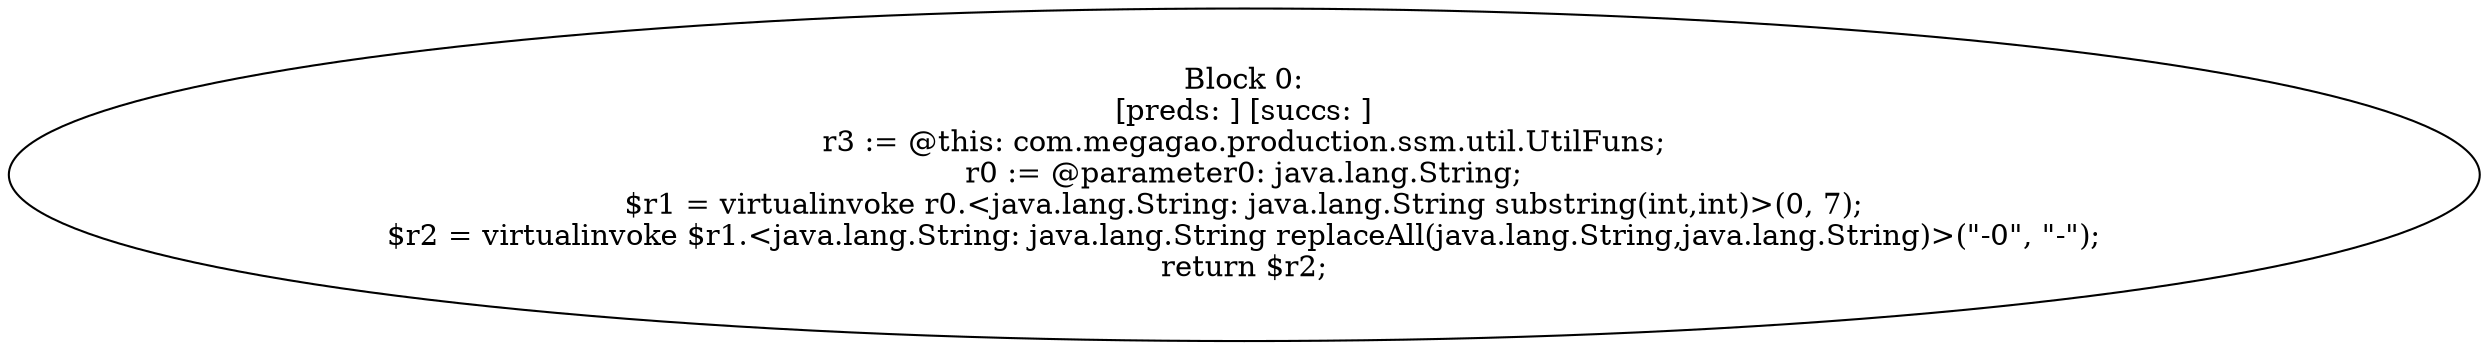 digraph "unitGraph" {
    "Block 0:
[preds: ] [succs: ]
r3 := @this: com.megagao.production.ssm.util.UtilFuns;
r0 := @parameter0: java.lang.String;
$r1 = virtualinvoke r0.<java.lang.String: java.lang.String substring(int,int)>(0, 7);
$r2 = virtualinvoke $r1.<java.lang.String: java.lang.String replaceAll(java.lang.String,java.lang.String)>(\"-0\", \"-\");
return $r2;
"
}
